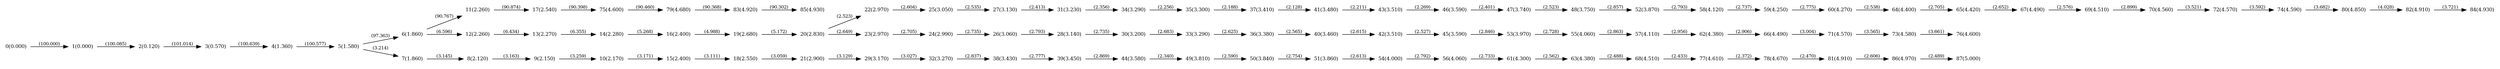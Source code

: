 digraph "graph" {

rankdir="LR";
node [shape=plaintext, fontsize=11];
edge [fontsize=10];

0 [label="0(0.000)"];
1 [label="1(0.000)"];
2 [label="2(0.120)"];
3 [label="3(0.570)"];
4 [label="4(1.360)"];
5 [label="5(1.580)"];
6 [label="6(1.860)"];
7 [label="7(1.860)"];
8 [label="8(2.120)"];
9 [label="9(2.150)"];
10 [label="10(2.170)"];
11 [label="11(2.260)"];
12 [label="12(2.260)"];
13 [label="13(2.270)"];
14 [label="14(2.280)"];
15 [label="15(2.400)"];
16 [label="16(2.400)"];
17 [label="17(2.540)"];
18 [label="18(2.550)"];
19 [label="19(2.680)"];
20 [label="20(2.830)"];
21 [label="21(2.900)"];
22 [label="22(2.970)"];
23 [label="23(2.970)"];
24 [label="24(2.990)"];
25 [label="25(3.050)"];
26 [label="26(3.060)"];
27 [label="27(3.130)"];
28 [label="28(3.140)"];
29 [label="29(3.170)"];
30 [label="30(3.200)"];
31 [label="31(3.230)"];
32 [label="32(3.270)"];
33 [label="33(3.290)"];
34 [label="34(3.290)"];
35 [label="35(3.300)"];
36 [label="36(3.380)"];
37 [label="37(3.410)"];
38 [label="38(3.430)"];
39 [label="39(3.450)"];
40 [label="40(3.460)"];
41 [label="41(3.480)"];
42 [label="42(3.510)"];
43 [label="43(3.510)"];
44 [label="44(3.580)"];
45 [label="45(3.590)"];
46 [label="46(3.590)"];
47 [label="47(3.740)"];
48 [label="48(3.750)"];
49 [label="49(3.810)"];
50 [label="50(3.840)"];
51 [label="51(3.860)"];
52 [label="52(3.870)"];
53 [label="53(3.970)"];
54 [label="54(4.000)"];
55 [label="55(4.060)"];
56 [label="56(4.060)"];
57 [label="57(4.110)"];
58 [label="58(4.120)"];
59 [label="59(4.250)"];
60 [label="60(4.270)"];
61 [label="61(4.300)"];
62 [label="62(4.380)"];
63 [label="63(4.380)"];
64 [label="64(4.400)"];
65 [label="65(4.420)"];
66 [label="66(4.490)"];
67 [label="67(4.490)"];
68 [label="68(4.510)"];
69 [label="69(4.510)"];
70 [label="70(4.560)"];
71 [label="71(4.570)"];
72 [label="72(4.570)"];
73 [label="73(4.580)"];
74 [label="74(4.590)"];
75 [label="75(4.600)"];
76 [label="76(4.600)"];
77 [label="77(4.610)"];
78 [label="78(4.670)"];
79 [label="79(4.680)"];
80 [label="80(4.850)"];
81 [label="81(4.910)"];
82 [label="82(4.910)"];
83 [label="83(4.920)"];
84 [label="84(4.930)"];
85 [label="85(4.930)"];
86 [label="86(4.970)"];
87 [label="87(5.000)"];

0->1 [label="(100.000)"];
1->2 [label="(100.085)"];
2->3 [label="(101.014)"];
3->4 [label="(100.639)"];
4->5 [label="(100.577)"];
5->6 [label="(97.363)"];
5->7 [label="(3.214)"];
7->8 [label="(3.145)"];
8->9 [label="(3.163)"];
9->10 [label="(3.259)"];
6->11 [label="(90.767)"];
6->12 [label="(6.596)"];
12->13 [label="(6.434)"];
13->14 [label="(6.355)"];
10->15 [label="(3.171)"];
14->16 [label="(5.268)"];
11->17 [label="(90.874)"];
15->18 [label="(3.111)"];
16->19 [label="(4.988)"];
19->20 [label="(5.172)"];
18->21 [label="(3.059)"];
20->22 [label="(2.523)"];
20->23 [label="(2.649)"];
23->24 [label="(2.705)"];
22->25 [label="(2.604)"];
24->26 [label="(2.735)"];
25->27 [label="(2.535)"];
26->28 [label="(2.793)"];
21->29 [label="(3.129)"];
28->30 [label="(2.735)"];
27->31 [label="(2.413)"];
29->32 [label="(3.027)"];
30->33 [label="(2.683)"];
31->34 [label="(2.356)"];
34->35 [label="(2.256)"];
33->36 [label="(2.625)"];
35->37 [label="(2.188)"];
32->38 [label="(2.837)"];
38->39 [label="(2.777)"];
36->40 [label="(2.565)"];
37->41 [label="(2.128)"];
40->42 [label="(2.615)"];
41->43 [label="(2.211)"];
39->44 [label="(2.869)"];
42->45 [label="(2.527)"];
43->46 [label="(2.269)"];
46->47 [label="(2.401)"];
47->48 [label="(2.523)"];
44->49 [label="(2.340)"];
49->50 [label="(2.590)"];
50->51 [label="(2.754)"];
48->52 [label="(2.857)"];
45->53 [label="(2.846)"];
51->54 [label="(2.613)"];
53->55 [label="(2.728)"];
54->56 [label="(2.792)"];
55->57 [label="(2.863)"];
52->58 [label="(2.793)"];
58->59 [label="(2.737)"];
59->60 [label="(2.775)"];
56->61 [label="(2.733)"];
57->62 [label="(2.956)"];
61->63 [label="(2.562)"];
60->64 [label="(2.538)"];
64->65 [label="(2.705)"];
62->66 [label="(2.906)"];
65->67 [label="(2.652)"];
63->68 [label="(2.488)"];
67->69 [label="(2.576)"];
69->70 [label="(2.899)"];
66->71 [label="(3.004)"];
70->72 [label="(3.521)"];
71->73 [label="(3.565)"];
72->74 [label="(3.592)"];
17->75 [label="(90.398)"];
73->76 [label="(3.661)"];
68->77 [label="(2.433)"];
77->78 [label="(2.372)"];
75->79 [label="(90.460)"];
74->80 [label="(3.682)"];
78->81 [label="(2.470)"];
80->82 [label="(4.028)"];
79->83 [label="(90.368)"];
82->84 [label="(3.721)"];
83->85 [label="(90.302)"];
81->86 [label="(2.606)"];
86->87 [label="(2.489)"];

}
